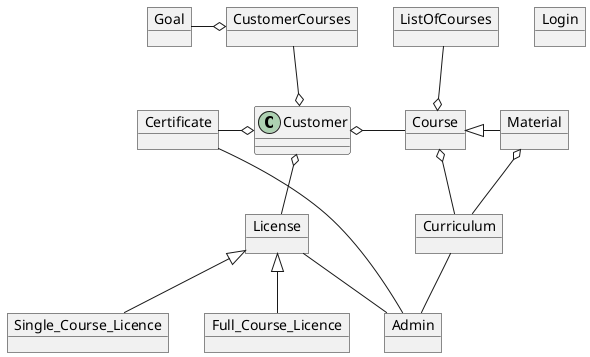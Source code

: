 @startuml
class Customer{
}

object Login
object Admin
object Single_Course_Licence
object Full_Course_Licence
object Course
object Certificate
object Material
object License
object Curriculum
object ListOfCourses
object Goal
object CustomerCourses

CustomerCourses -down-o Customer
CustomerCourses o-left- Goal
ListOfCourses -down-o Course
Customer o-down- License
Customer o-left- Certificate
Course -left-o Customer


License <|-down- Single_Course_Licence
License <|-down-  Full_Course_Licence

Course <|-right- Material

License -right- Admin
Certificate -right- Admin
Curriculum -down- Admin
Material o-down- Curriculum
Course o-down- Curriculum

@enduml
